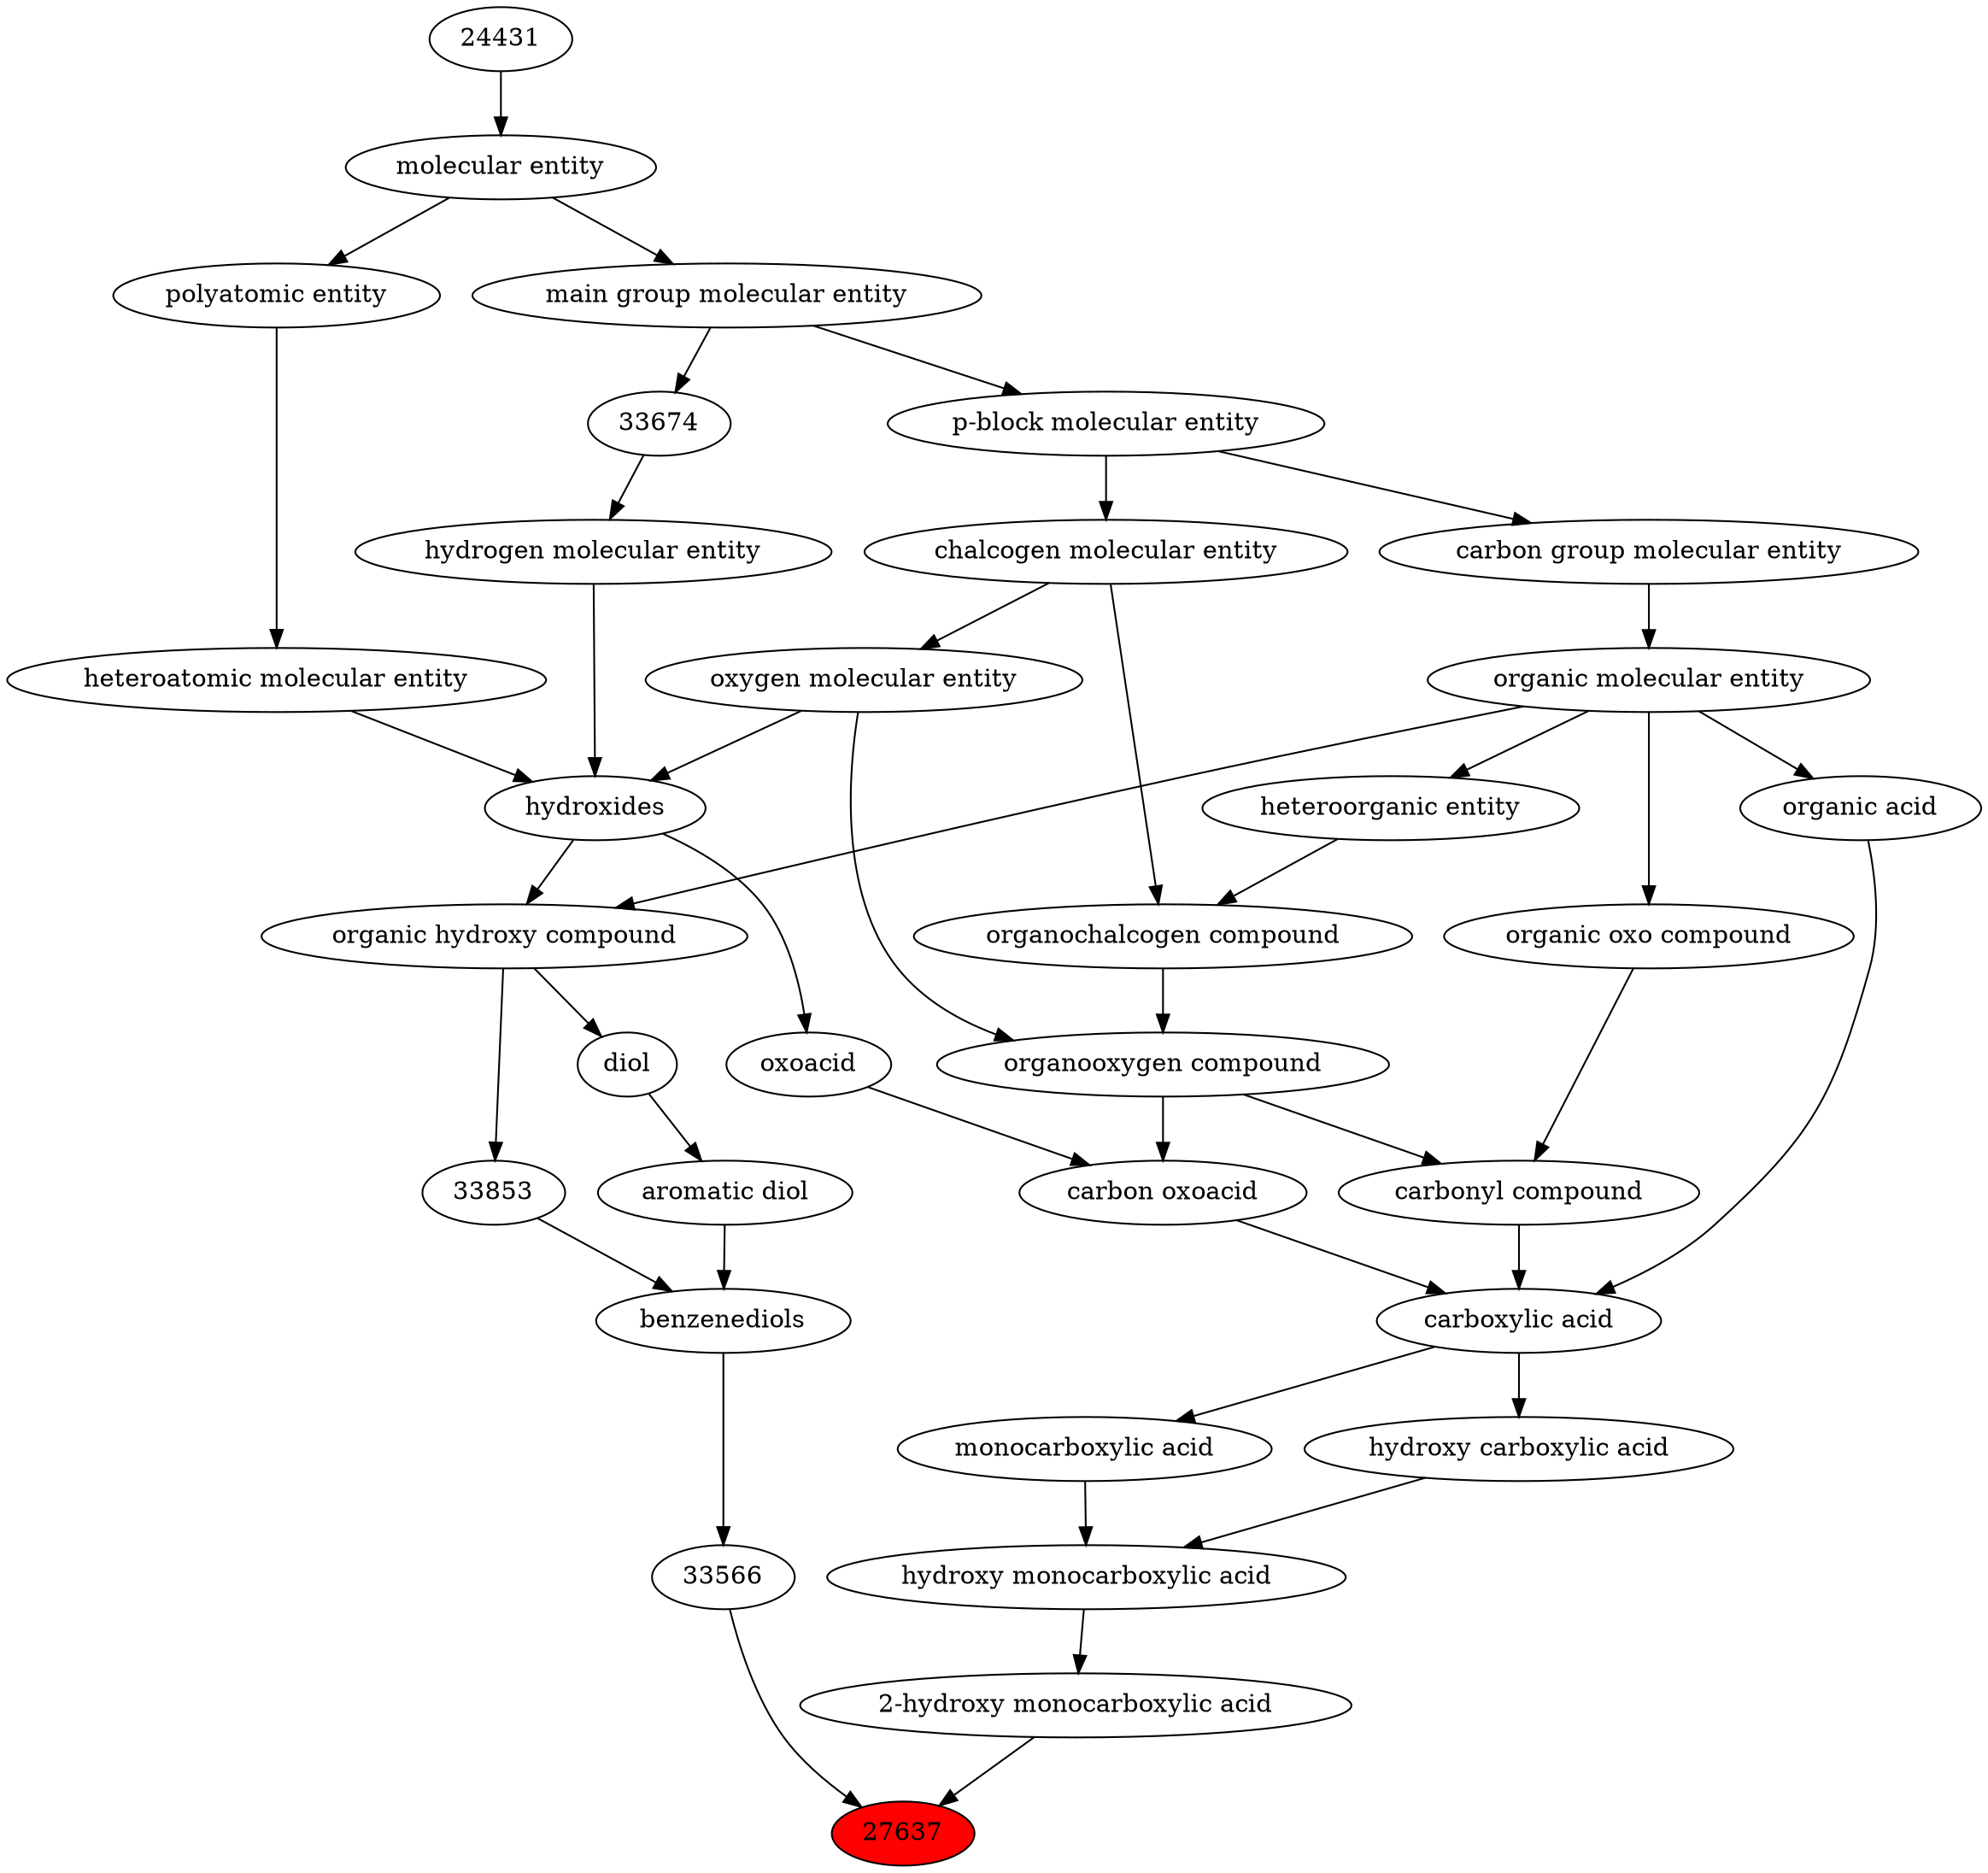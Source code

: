 digraph tree{ 
27637 [label="27637" fillcolor=red style=filled]
49302 -> 27637
33566 -> 27637
49302 [label="2-hydroxy monocarboxylic acid"]
35868 -> 49302
33566 [label="33566"]
33570 -> 33566
35868 [label="hydroxy monocarboxylic acid"]
25384 -> 35868
24669 -> 35868
33570 [label="benzenediols"]
33853 -> 33570
22625 -> 33570
25384 [label="monocarboxylic acid"]
33575 -> 25384
24669 [label="hydroxy carboxylic acid"]
33575 -> 24669
33853 [label="33853"]
33822 -> 33853
22625 [label="aromatic diol"]
23824 -> 22625
33575 [label="carboxylic acid"]
36586 -> 33575
35605 -> 33575
64709 -> 33575
33822 [label="organic hydroxy compound"]
24651 -> 33822
50860 -> 33822
23824 [label="diol"]
33822 -> 23824
36586 [label="carbonyl compound"]
36587 -> 36586
36963 -> 36586
35605 [label="carbon oxoacid"]
24833 -> 35605
36963 -> 35605
64709 [label="organic acid"]
50860 -> 64709
24651 [label="hydroxides"]
25806 -> 24651
33608 -> 24651
37577 -> 24651
50860 [label="organic molecular entity"]
33582 -> 50860
36587 [label="organic oxo compound"]
50860 -> 36587
36963 [label="organooxygen compound"]
36962 -> 36963
25806 -> 36963
24833 [label="oxoacid"]
24651 -> 24833
25806 [label="oxygen molecular entity"]
33304 -> 25806
33608 [label="hydrogen molecular entity"]
33674 -> 33608
37577 [label="heteroatomic molecular entity"]
36357 -> 37577
33582 [label="carbon group molecular entity"]
33675 -> 33582
36962 [label="organochalcogen compound"]
33285 -> 36962
33304 -> 36962
33304 [label="chalcogen molecular entity"]
33675 -> 33304
33674 [label="33674"]
33579 -> 33674
36357 [label="polyatomic entity"]
23367 -> 36357
33675 [label="p-block molecular entity"]
33579 -> 33675
33285 [label="heteroorganic entity"]
50860 -> 33285
33579 [label="main group molecular entity"]
23367 -> 33579
23367 [label="molecular entity"]
24431 -> 23367
24431 [label="24431"]
}